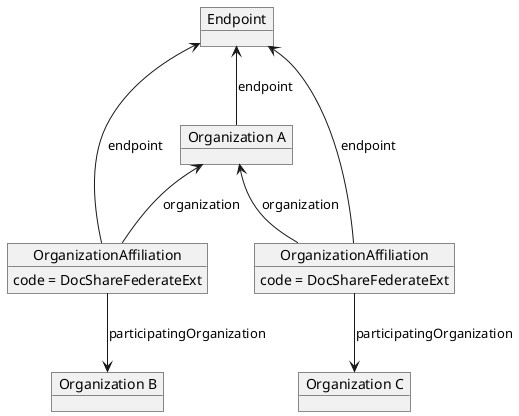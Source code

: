 @startuml dir-endpoint-to-org-affiliates
hide footbox

object "Organization A" as OrganizationA
object "Organization B" as OrganizationB
object "Endpoint" as EndpointA
object "Organization C" as OrganizationC
object "OrganizationAffiliation" as OrgAff
OrgAff : code = DocShareFederateExt
OrgAff --> OrganizationB : participatingOrganization
OrganizationA <-- OrgAff : organization
object "OrganizationAffiliation" as OrgAff2
OrgAff2 : code = DocShareFederateExt
OrgAff2 --> OrganizationC : participatingOrganization
OrganizationA <-- OrgAff2 : organization

EndpointA <-- OrganizationA : endpoint
EndpointA <- OrgAff : endpoint
EndpointA <- OrgAff2 : endpoint

@enduml
